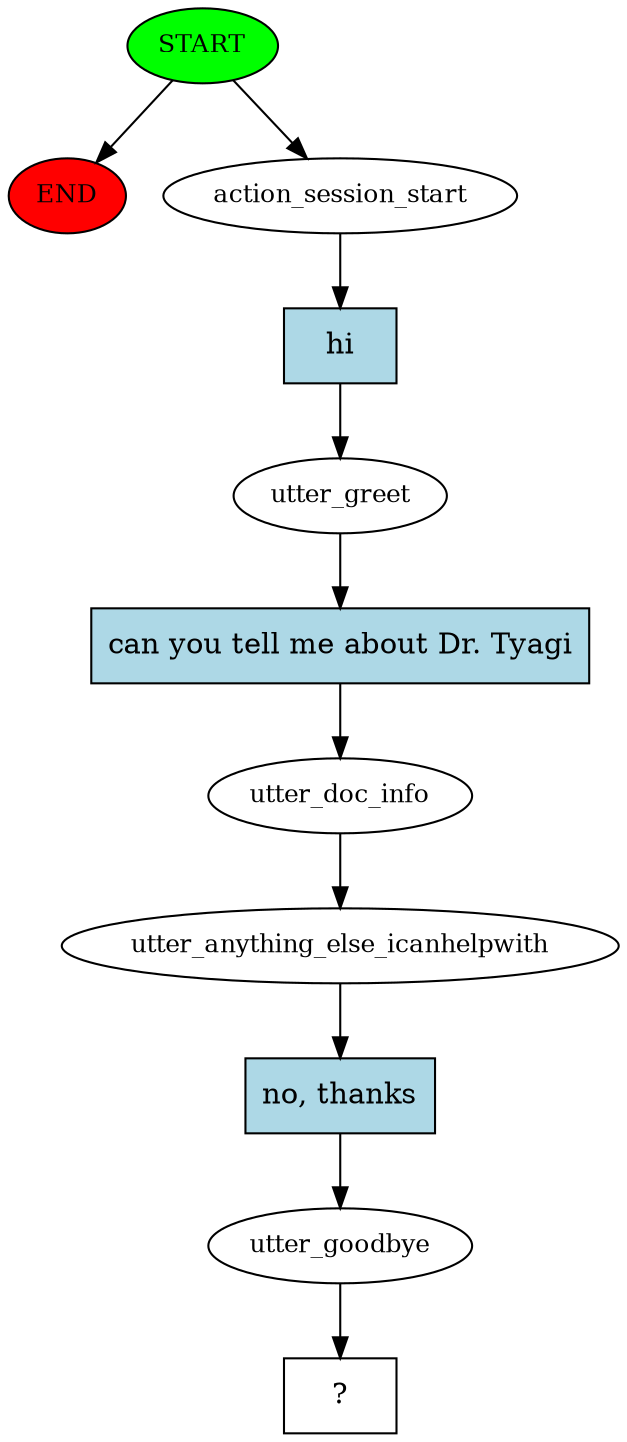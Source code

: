 digraph  {
0 [class="start active", fillcolor=green, fontsize=12, label=START, style=filled];
"-1" [class=end, fillcolor=red, fontsize=12, label=END, style=filled];
1 [class=active, fontsize=12, label=action_session_start];
2 [class=active, fontsize=12, label=utter_greet];
3 [class=active, fontsize=12, label=utter_doc_info];
4 [class=active, fontsize=12, label=utter_anything_else_icanhelpwith];
5 [class=active, fontsize=12, label=utter_goodbye];
6 [class="intent dashed active", label="  ?  ", shape=rect];
7 [class="intent active", fillcolor=lightblue, label=hi, shape=rect, style=filled];
8 [class="intent active", fillcolor=lightblue, label="can you tell me about Dr. Tyagi", shape=rect, style=filled];
9 [class="intent active", fillcolor=lightblue, label="no, thanks", shape=rect, style=filled];
0 -> "-1"  [class="", key=NONE, label=""];
0 -> 1  [class=active, key=NONE, label=""];
1 -> 7  [class=active, key=0];
2 -> 8  [class=active, key=0];
3 -> 4  [class=active, key=NONE, label=""];
4 -> 9  [class=active, key=0];
5 -> 6  [class=active, key=NONE, label=""];
7 -> 2  [class=active, key=0];
8 -> 3  [class=active, key=0];
9 -> 5  [class=active, key=0];
}
